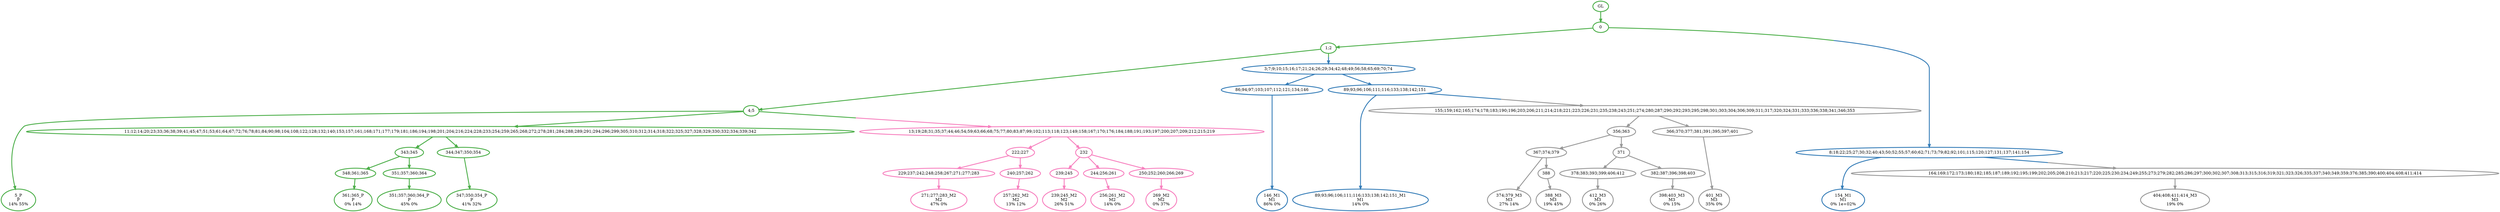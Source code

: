digraph T {
	{
		rank=same
		43 [penwidth=3,colorscheme=set19,color=3,label="5_P\nP\n14% 55%"]
		39 [penwidth=3,colorscheme=set19,color=3,label="361;365_P\nP\n0% 14%"]
		37 [penwidth=3,colorscheme=set19,color=3,label="351;357;360;364_P\nP\n45% 0%"]
		35 [penwidth=3,colorscheme=set19,color=3,label="347;350;354_P\nP\n41% 32%"]
		33 [penwidth=3,colorscheme=set19,color=2,label="146_M1\nM1\n86% 0%"]
		31 [penwidth=3,colorscheme=set19,color=2,label="89;93;96;106;111;116;133;138;142;151_M1\nM1\n14% 0%"]
		30 [penwidth=3,colorscheme=set19,color=2,label="154_M1\nM1\n0% 1e+02%"]
		27 [penwidth=3,colorscheme=set19,color=8,label="271;277;283_M2\nM2\n47% 0%"]
		25 [penwidth=3,colorscheme=set19,color=8,label="257;262_M2\nM2\n13% 12%"]
		22 [penwidth=3,colorscheme=set19,color=8,label="239;245_M2\nM2\n26% 51%"]
		20 [penwidth=3,colorscheme=set19,color=8,label="256;261_M2\nM2\n14% 0%"]
		18 [penwidth=3,colorscheme=set19,color=8,label="269_M2\nM2\n0% 37%"]
		15 [penwidth=3,colorscheme=set19,color=9,label="374;379_M3\nM3\n27% 14%"]
		13 [penwidth=3,colorscheme=set19,color=9,label="388_M3\nM3\n19% 45%"]
		10 [penwidth=3,colorscheme=set19,color=9,label="412_M3\nM3\n0% 26%"]
		8 [penwidth=3,colorscheme=set19,color=9,label="398;403_M3\nM3\n0% 15%"]
		6 [penwidth=3,colorscheme=set19,color=9,label="401_M3\nM3\n35% 0%"]
		5 [penwidth=3,colorscheme=set19,color=9,label="404;408;411;414_M3\nM3\n19% 0%"]
	}
	47 [penwidth=3,colorscheme=set19,color=3,label="GL"]
	46 [penwidth=3,colorscheme=set19,color=3,label="0"]
	45 [penwidth=3,colorscheme=set19,color=3,label="1;2"]
	44 [penwidth=3,colorscheme=set19,color=3,label="4;5"]
	42 [penwidth=3,colorscheme=set19,color=3,label="11;12;14;20;23;33;36;38;39;41;45;47;51;53;61;64;67;72;76;78;81;84;90;98;104;108;122;128;132;140;153;157;161;168;171;177;179;181;186;194;198;201;204;216;224;228;233;254;259;265;268;272;278;281;284;288;289;291;294;296;299;305;310;312;314;318;322;325;327;328;329;330;332;334;339;342"]
	41 [penwidth=3,colorscheme=set19,color=3,label="343;345"]
	40 [penwidth=3,colorscheme=set19,color=3,label="348;361;365"]
	38 [penwidth=3,colorscheme=set19,color=3,label="351;357;360;364"]
	36 [penwidth=3,colorscheme=set19,color=3,label="344;347;350;354"]
	34 [penwidth=3,colorscheme=set19,color=2,label="86;94;97;103;107;112;121;134;146"]
	32 [penwidth=3,colorscheme=set19,color=2,label="89;93;96;106;111;116;133;138;142;151"]
	29 [penwidth=3,colorscheme=set19,color=8,label="222;227"]
	28 [penwidth=3,colorscheme=set19,color=8,label="229;237;242;248;258;267;271;277;283"]
	26 [penwidth=3,colorscheme=set19,color=8,label="240;257;262"]
	24 [penwidth=3,colorscheme=set19,color=8,label="232"]
	23 [penwidth=3,colorscheme=set19,color=8,label="239;245"]
	21 [penwidth=3,colorscheme=set19,color=8,label="244;256;261"]
	19 [penwidth=3,colorscheme=set19,color=8,label="250;252;260;266;269"]
	17 [penwidth=3,colorscheme=set19,color=9,label="356;363"]
	16 [penwidth=3,colorscheme=set19,color=9,label="367;374;379"]
	14 [penwidth=3,colorscheme=set19,color=9,label="388"]
	12 [penwidth=3,colorscheme=set19,color=9,label="371"]
	11 [penwidth=3,colorscheme=set19,color=9,label="378;383;393;399;406;412"]
	9 [penwidth=3,colorscheme=set19,color=9,label="382;387;396;398;403"]
	7 [penwidth=3,colorscheme=set19,color=9,label="366;370;377;381;391;395;397;401"]
	4 [penwidth=3,colorscheme=set19,color=9,label="164;169;172;173;180;182;185;187;189;192;195;199;202;205;208;210;213;217;220;225;230;234;249;255;273;279;282;285;286;297;300;302;307;308;313;315;316;319;321;323;326;335;337;340;349;359;376;385;390;400;404;408;411;414"]
	3 [penwidth=3,colorscheme=set19,color=9,label="155;159;162;165;174;178;183;190;196;203;206;211;214;218;221;223;226;231;235;238;243;251;274;280;287;290;292;293;295;298;301;303;304;306;309;311;317;320;324;331;333;336;338;341;346;353"]
	2 [penwidth=3,colorscheme=set19,color=8,label="13;19;28;31;35;37;44;46;54;59;63;66;68;75;77;80;83;87;99;102;113;118;123;149;158;167;170;176;184;188;191;193;197;200;207;209;212;215;219"]
	1 [penwidth=3,colorscheme=set19,color=2,label="3;7;9;10;15;16;17;21;24;26;29;34;42;48;49;56;58;65;69;70;74"]
	0 [penwidth=3,colorscheme=set19,color=2,label="8;18;22;25;27;30;32;40;43;50;52;55;57;60;62;71;73;79;82;92;101;115;120;127;131;137;141;154"]
	47 -> 46 [penwidth=3,colorscheme=set19,color=3]
	46 -> 45 [penwidth=3,colorscheme=set19,color=3]
	46 -> 0 [penwidth=3,colorscheme=set19,color="3;0.5:2"]
	45 -> 44 [penwidth=3,colorscheme=set19,color=3]
	45 -> 1 [penwidth=3,colorscheme=set19,color="3;0.5:2"]
	44 -> 43 [penwidth=3,colorscheme=set19,color=3]
	44 -> 42 [penwidth=3,colorscheme=set19,color=3]
	44 -> 2 [penwidth=3,colorscheme=set19,color="3;0.5:8"]
	42 -> 41 [penwidth=3,colorscheme=set19,color=3]
	42 -> 36 [penwidth=3,colorscheme=set19,color=3]
	41 -> 38 [penwidth=3,colorscheme=set19,color=3]
	41 -> 40 [penwidth=3,colorscheme=set19,color=3]
	40 -> 39 [penwidth=3,colorscheme=set19,color=3]
	38 -> 37 [penwidth=3,colorscheme=set19,color=3]
	36 -> 35 [penwidth=3,colorscheme=set19,color=3]
	34 -> 33 [penwidth=3,colorscheme=set19,color=2]
	32 -> 31 [penwidth=3,colorscheme=set19,color=2]
	32 -> 3 [penwidth=3,colorscheme=set19,color="2;0.5:9"]
	29 -> 26 [penwidth=3,colorscheme=set19,color=8]
	29 -> 28 [penwidth=3,colorscheme=set19,color=8]
	28 -> 27 [penwidth=3,colorscheme=set19,color=8]
	26 -> 25 [penwidth=3,colorscheme=set19,color=8]
	24 -> 23 [penwidth=3,colorscheme=set19,color=8]
	24 -> 19 [penwidth=3,colorscheme=set19,color=8]
	24 -> 21 [penwidth=3,colorscheme=set19,color=8]
	23 -> 22 [penwidth=3,colorscheme=set19,color=8]
	21 -> 20 [penwidth=3,colorscheme=set19,color=8]
	19 -> 18 [penwidth=3,colorscheme=set19,color=8]
	17 -> 12 [penwidth=3,colorscheme=set19,color=9]
	17 -> 16 [penwidth=3,colorscheme=set19,color=9]
	16 -> 15 [penwidth=3,colorscheme=set19,color=9]
	16 -> 14 [penwidth=3,colorscheme=set19,color=9]
	14 -> 13 [penwidth=3,colorscheme=set19,color=9]
	12 -> 9 [penwidth=3,colorscheme=set19,color=9]
	12 -> 11 [penwidth=3,colorscheme=set19,color=9]
	11 -> 10 [penwidth=3,colorscheme=set19,color=9]
	9 -> 8 [penwidth=3,colorscheme=set19,color=9]
	7 -> 6 [penwidth=3,colorscheme=set19,color=9]
	4 -> 5 [penwidth=3,colorscheme=set19,color=9]
	3 -> 17 [penwidth=3,colorscheme=set19,color=9]
	3 -> 7 [penwidth=3,colorscheme=set19,color=9]
	2 -> 29 [penwidth=3,colorscheme=set19,color=8]
	2 -> 24 [penwidth=3,colorscheme=set19,color=8]
	1 -> 34 [penwidth=3,colorscheme=set19,color=2]
	1 -> 32 [penwidth=3,colorscheme=set19,color=2]
	0 -> 30 [penwidth=3,colorscheme=set19,color=2]
	0 -> 4 [penwidth=3,colorscheme=set19,color="2;0.5:9"]
}
